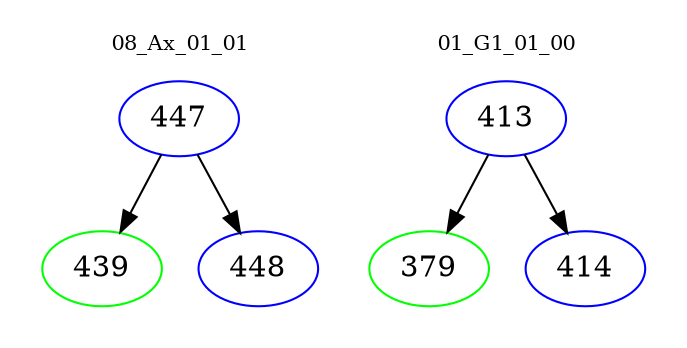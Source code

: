 digraph{
subgraph cluster_0 {
color = white
label = "08_Ax_01_01";
fontsize=10;
T0_447 [label="447", color="blue"]
T0_447 -> T0_439 [color="black"]
T0_439 [label="439", color="green"]
T0_447 -> T0_448 [color="black"]
T0_448 [label="448", color="blue"]
}
subgraph cluster_1 {
color = white
label = "01_G1_01_00";
fontsize=10;
T1_413 [label="413", color="blue"]
T1_413 -> T1_379 [color="black"]
T1_379 [label="379", color="green"]
T1_413 -> T1_414 [color="black"]
T1_414 [label="414", color="blue"]
}
}
